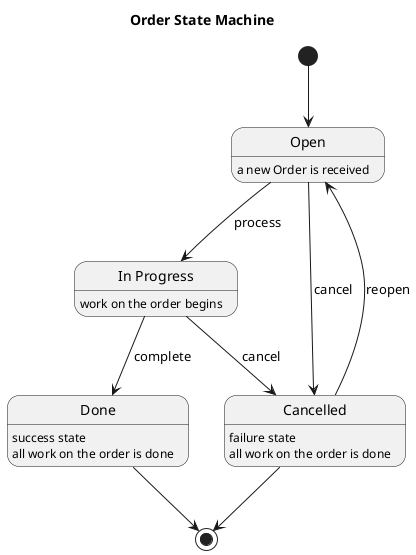 @startuml

hide empty description

title Order State Machine

state "Open" as open
state "In Progress" as inProgress
state "Done" as completed
state "Cancelled" as cancelled

open : a new Order is received
inProgress : work on the order begins
completed : success state
completed : all work on the order is done
cancelled : failure state
cancelled : all work on the order is done

[*] --> open
open --> inProgress : process
open --> cancelled : cancel
cancelled --> open : reopen
inProgress --> cancelled : cancel
inProgress --> completed : complete

cancelled --> [*]
completed --> [*]
@enduml
